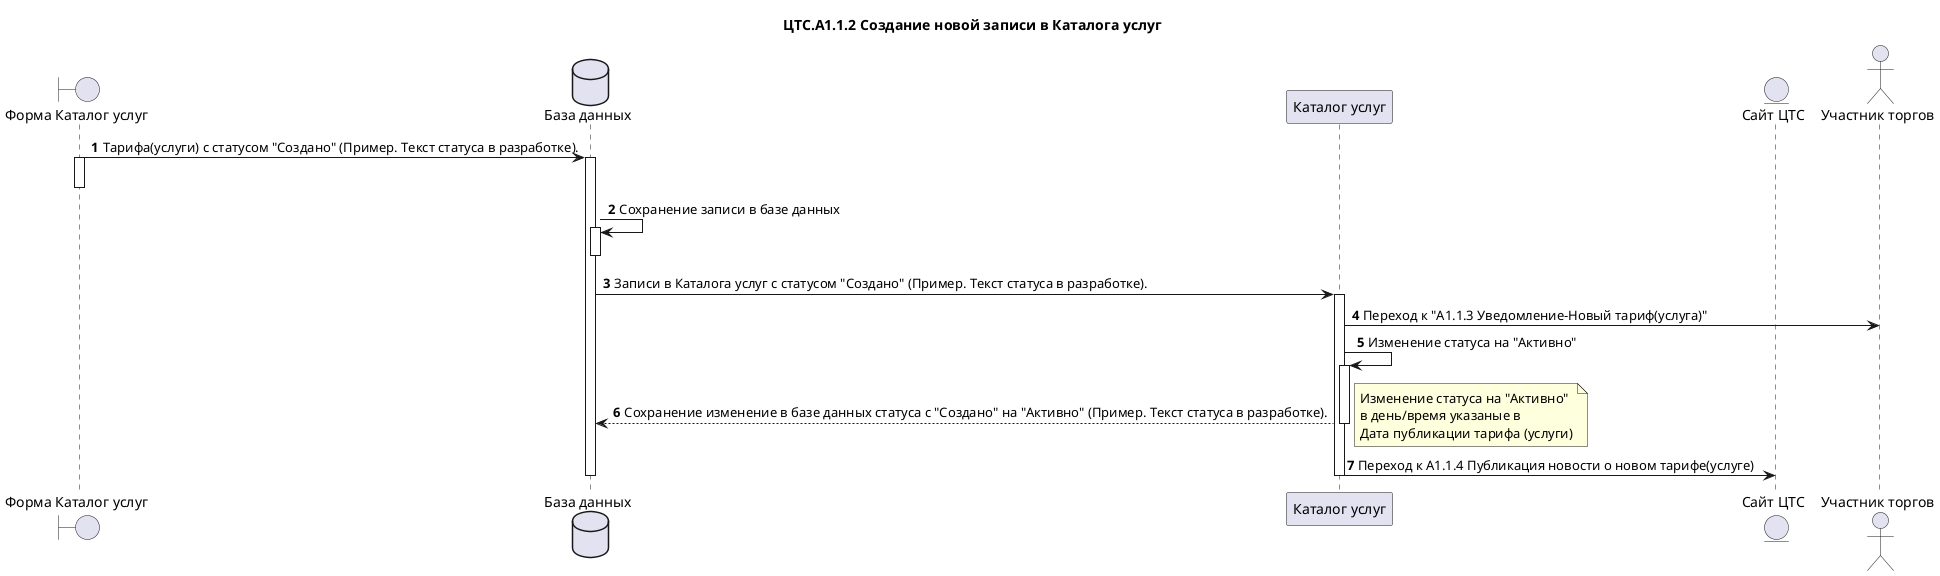 @startuml "ЦТС.A1.1 Новый тариф (услуга)"
title "ЦТС.А1.1.2 Создание новой записи в Каталога услуг"
boundary "Форма Каталог услуг" as СatalogServiceForm
database "База данных" as Database
participant "Каталог услуг" as СatalogService
entity "Сайт ЦТС" as SiteCTS
actor "Участник торгов" as User

autonumber
СatalogServiceForm->Database: Тарифа(услуги) с статусом "Создано" (Пример. Текст статуса в разработке).
activate СatalogServiceForm
deactivate СatalogServiceForm

activate Database
Database->Database: Сохранение записи в базе данных
activate Database
deactivate Database
Database->СatalogService: Записи в Каталога услуг с статусом "Создано" (Пример. Текст статуса в разработке).

activate СatalogService

СatalogService->User: Переход к "A1.1.3 Уведомление-Новый тариф(услуга)"

СatalogService->СatalogService: Изменение статуса на "Активно"
activate СatalogService
СatalogService-->Database: Сохранение изменение в базе данных статуса с "Создано" на "Активно" (Пример. Текст статуса в разработке).
deactivate СatalogService
note right
    Изменение статуса на "Активно" 
    в день/время указаные в 
    Дата публикации тарифа (услуги)
end note

СatalogService->SiteCTS: Переход к A1.1.4 Публикация новости о новом тарифе(услуге)

deactivate Database
deactivate СatalogService
@enduml